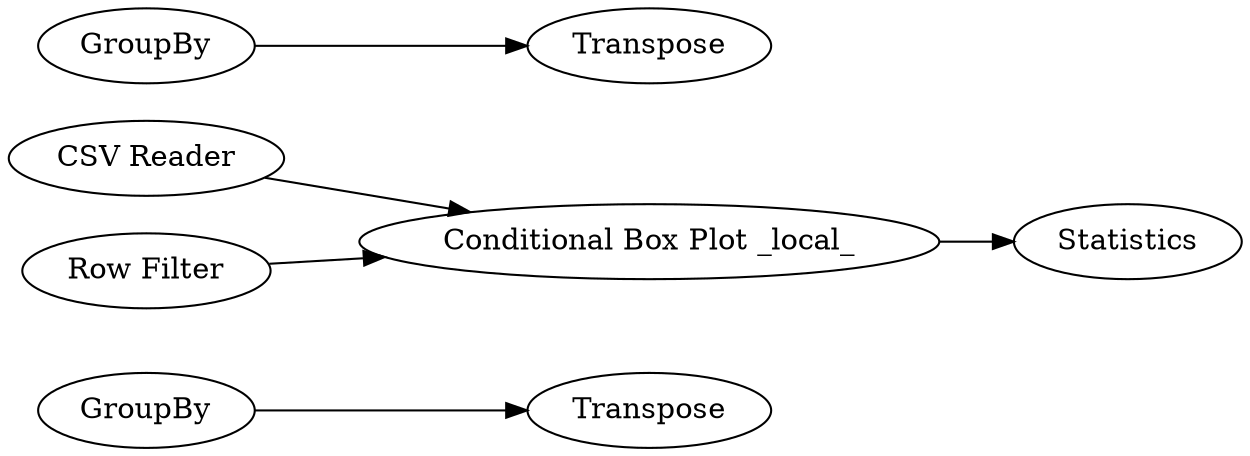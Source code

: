 digraph {
	7 -> 8
	1 -> 20
	5 -> 20
	20 -> 19
	9 -> 10
	5 [label="Row Filter"]
	20 [label="Conditional Box Plot _local_"]
	1 [label="CSV Reader"]
	7 [label=GroupBy]
	9 [label=GroupBy]
	8 [label=Transpose]
	10 [label=Transpose]
	19 [label=Statistics]
	rankdir=LR
}
